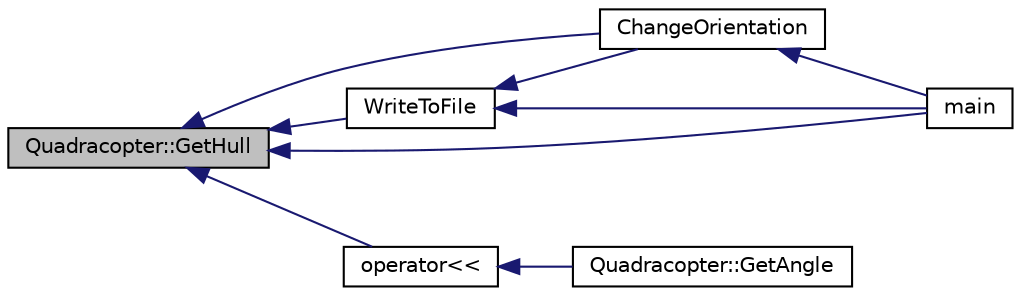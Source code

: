 digraph "Quadracopter::GetHull"
{
  edge [fontname="Helvetica",fontsize="10",labelfontname="Helvetica",labelfontsize="10"];
  node [fontname="Helvetica",fontsize="10",shape=record];
  rankdir="LR";
  Node1 [label="Quadracopter::GetHull",height=0.2,width=0.4,color="black", fillcolor="grey75", style="filled", fontcolor="black"];
  Node1 -> Node2 [dir="back",color="midnightblue",fontsize="10",style="solid",fontname="Helvetica"];
  Node2 [label="WriteToFile",height=0.2,width=0.4,color="black", fillcolor="white", style="filled",URL="$main_8cpp.html#ae17474eee341d37b9c5364c52fcc4943",tooltip="Zapis danych do pliku. "];
  Node2 -> Node3 [dir="back",color="midnightblue",fontsize="10",style="solid",fontname="Helvetica"];
  Node3 [label="ChangeOrientation",height=0.2,width=0.4,color="black", fillcolor="white", style="filled",URL="$main_8cpp.html#a7e5e2f0e69a43327909bc6bb2e4fd485",tooltip="Zmiana orientacji figury. "];
  Node3 -> Node4 [dir="back",color="midnightblue",fontsize="10",style="solid",fontname="Helvetica"];
  Node4 [label="main",height=0.2,width=0.4,color="black", fillcolor="white", style="filled",URL="$main_8cpp.html#ae66f6b31b5ad750f1fe042a706a4e3d4"];
  Node2 -> Node4 [dir="back",color="midnightblue",fontsize="10",style="solid",fontname="Helvetica"];
  Node1 -> Node3 [dir="back",color="midnightblue",fontsize="10",style="solid",fontname="Helvetica"];
  Node1 -> Node4 [dir="back",color="midnightblue",fontsize="10",style="solid",fontname="Helvetica"];
  Node1 -> Node5 [dir="back",color="midnightblue",fontsize="10",style="solid",fontname="Helvetica"];
  Node5 [label="operator\<\<",height=0.2,width=0.4,color="black", fillcolor="white", style="filled",URL="$_quadracopter_8cpp.html#af216f9e5677de029a33dc3f4e580a542",tooltip="Przeciazenie operatora zapisujacego wierzcholki drona do pliku. "];
  Node5 -> Node6 [dir="back",color="midnightblue",fontsize="10",style="solid",fontname="Helvetica"];
  Node6 [label="Quadracopter::GetAngle",height=0.2,width=0.4,color="black", fillcolor="white", style="filled",URL="$class_quadracopter.html#a1e43b7fba5785f94e451f1510c7be5e1",tooltip="pobranie sumarycznego kata obrout "];
}
